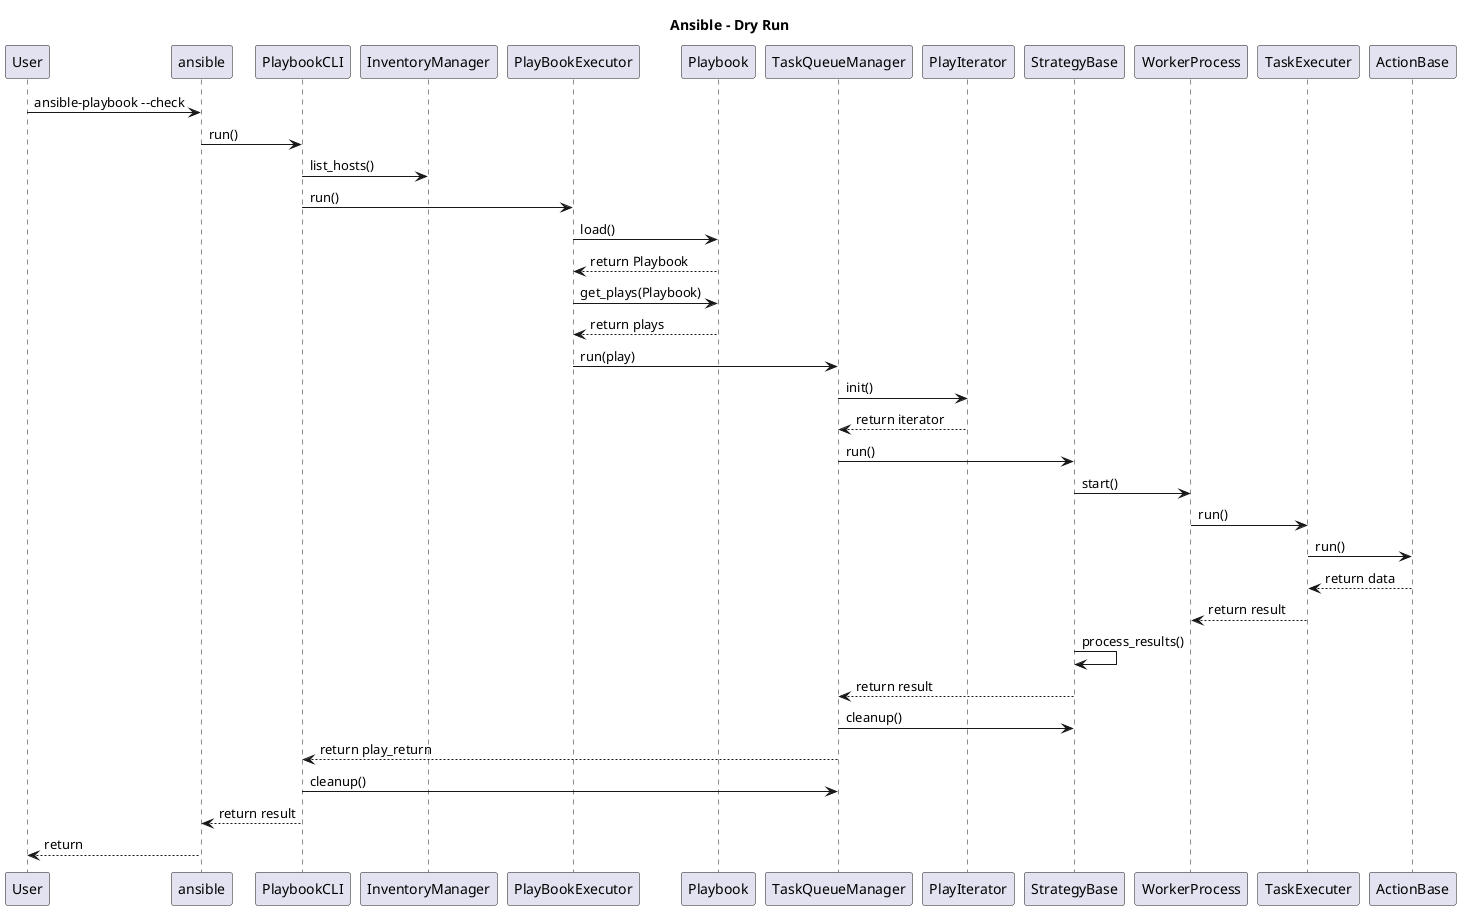 @startuml
title Ansible - Dry Run
User->ansible:ansible-playbook --check
ansible->PlaybookCLI: run()
PlaybookCLI->InventoryManager: list_hosts()
PlaybookCLI->PlayBookExecutor:run()
PlayBookExecutor->Playbook:load()
Playbook-->PlayBookExecutor: return Playbook
PlayBookExecutor->Playbook:get_plays(Playbook)
Playbook-->PlayBookExecutor: return plays
PlayBookExecutor->TaskQueueManager:run(play)
TaskQueueManager->PlayIterator: init()
PlayIterator-->TaskQueueManager: return iterator
TaskQueueManager->StrategyBase: run()
StrategyBase->WorkerProcess: start()
WorkerProcess->TaskExecuter: run()
TaskExecuter->ActionBase: run()
ActionBase-->TaskExecuter: return data
TaskExecuter-->WorkerProcess: return result
StrategyBase->StrategyBase:process_results()
StrategyBase-->TaskQueueManager: return result
TaskQueueManager-> StrategyBase: cleanup()
TaskQueueManager-->PlaybookCLI: return play_return
PlaybookCLI->TaskQueueManager: cleanup()
PlaybookCLI-->ansible: return result
ansible-->User: return

@enduml